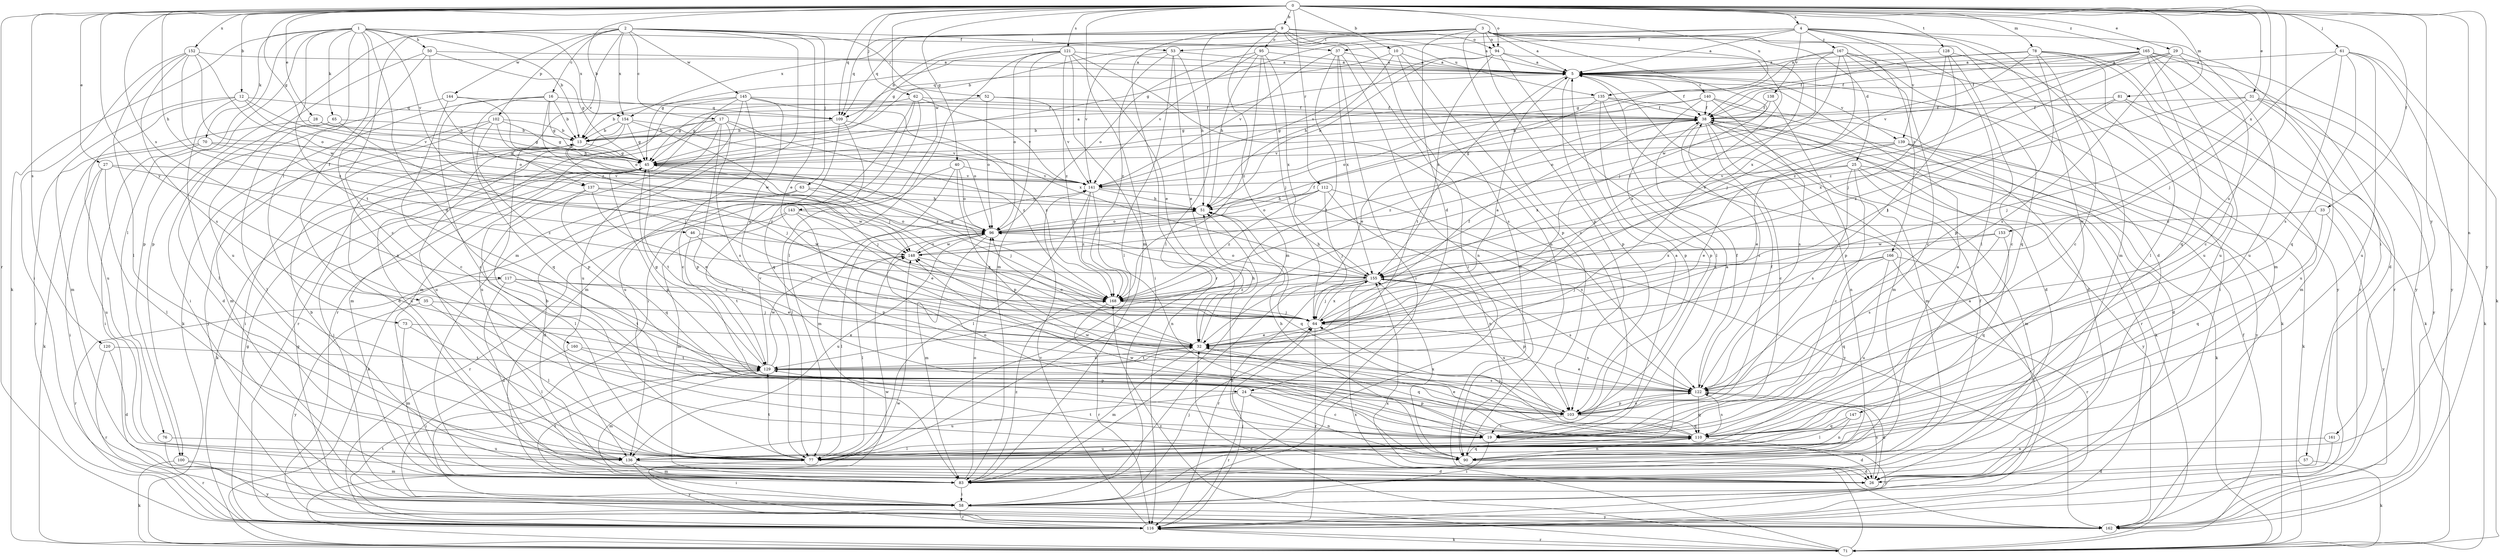 strict digraph  {
0;
1;
2;
3;
4;
5;
9;
10;
12;
13;
16;
17;
19;
24;
25;
26;
27;
28;
29;
31;
32;
33;
35;
37;
38;
40;
45;
46;
50;
51;
52;
53;
57;
58;
61;
62;
63;
64;
65;
70;
71;
73;
76;
77;
78;
81;
83;
90;
94;
95;
96;
100;
102;
103;
109;
110;
112;
116;
117;
120;
121;
122;
128;
129;
135;
136;
137;
138;
139;
140;
141;
143;
144;
145;
147;
148;
152;
153;
154;
155;
160;
161;
162;
165;
166;
167;
168;
0 -> 4  [label=a];
0 -> 9  [label=b];
0 -> 10  [label=b];
0 -> 12  [label=b];
0 -> 13  [label=b];
0 -> 27  [label=e];
0 -> 28  [label=e];
0 -> 29  [label=e];
0 -> 31  [label=e];
0 -> 33  [label=f];
0 -> 40  [label=g];
0 -> 45  [label=g];
0 -> 46  [label=h];
0 -> 61  [label=j];
0 -> 62  [label=j];
0 -> 78  [label=m];
0 -> 81  [label=m];
0 -> 83  [label=m];
0 -> 90  [label=n];
0 -> 94  [label=o];
0 -> 109  [label=q];
0 -> 112  [label=r];
0 -> 116  [label=r];
0 -> 117  [label=s];
0 -> 120  [label=s];
0 -> 121  [label=s];
0 -> 122  [label=s];
0 -> 128  [label=t];
0 -> 135  [label=u];
0 -> 143  [label=w];
0 -> 152  [label=x];
0 -> 153  [label=x];
0 -> 160  [label=y];
0 -> 161  [label=y];
0 -> 162  [label=y];
0 -> 165  [label=z];
1 -> 13  [label=b];
1 -> 24  [label=d];
1 -> 35  [label=f];
1 -> 37  [label=f];
1 -> 50  [label=h];
1 -> 65  [label=k];
1 -> 70  [label=k];
1 -> 71  [label=k];
1 -> 73  [label=l];
1 -> 76  [label=l];
1 -> 100  [label=p];
1 -> 129  [label=t];
1 -> 137  [label=v];
1 -> 154  [label=x];
2 -> 16  [label=c];
2 -> 17  [label=c];
2 -> 19  [label=c];
2 -> 32  [label=e];
2 -> 52  [label=i];
2 -> 53  [label=i];
2 -> 63  [label=j];
2 -> 83  [label=m];
2 -> 100  [label=p];
2 -> 102  [label=p];
2 -> 137  [label=v];
2 -> 144  [label=w];
2 -> 145  [label=w];
2 -> 154  [label=x];
3 -> 5  [label=a];
3 -> 13  [label=b];
3 -> 19  [label=c];
3 -> 24  [label=d];
3 -> 25  [label=d];
3 -> 26  [label=d];
3 -> 32  [label=e];
3 -> 45  [label=g];
3 -> 53  [label=i];
3 -> 64  [label=j];
3 -> 94  [label=o];
3 -> 103  [label=p];
3 -> 109  [label=q];
3 -> 154  [label=x];
3 -> 166  [label=z];
4 -> 5  [label=a];
4 -> 13  [label=b];
4 -> 37  [label=f];
4 -> 45  [label=g];
4 -> 57  [label=i];
4 -> 77  [label=l];
4 -> 83  [label=m];
4 -> 138  [label=v];
4 -> 139  [label=v];
4 -> 147  [label=w];
4 -> 167  [label=z];
5 -> 38  [label=f];
5 -> 58  [label=i];
5 -> 103  [label=p];
5 -> 129  [label=t];
5 -> 139  [label=v];
5 -> 140  [label=v];
9 -> 5  [label=a];
9 -> 58  [label=i];
9 -> 77  [label=l];
9 -> 83  [label=m];
9 -> 90  [label=n];
9 -> 94  [label=o];
9 -> 95  [label=o];
9 -> 109  [label=q];
9 -> 116  [label=r];
9 -> 135  [label=u];
10 -> 5  [label=a];
10 -> 26  [label=d];
10 -> 51  [label=h];
10 -> 103  [label=p];
10 -> 109  [label=q];
12 -> 77  [label=l];
12 -> 83  [label=m];
12 -> 96  [label=o];
12 -> 109  [label=q];
12 -> 136  [label=u];
12 -> 141  [label=v];
13 -> 45  [label=g];
13 -> 58  [label=i];
13 -> 64  [label=j];
13 -> 136  [label=u];
13 -> 168  [label=z];
16 -> 13  [label=b];
16 -> 19  [label=c];
16 -> 45  [label=g];
16 -> 71  [label=k];
16 -> 96  [label=o];
16 -> 109  [label=q];
16 -> 110  [label=q];
17 -> 13  [label=b];
17 -> 83  [label=m];
17 -> 96  [label=o];
17 -> 103  [label=p];
17 -> 116  [label=r];
17 -> 122  [label=s];
17 -> 136  [label=u];
17 -> 168  [label=z];
19 -> 5  [label=a];
19 -> 51  [label=h];
19 -> 58  [label=i];
19 -> 77  [label=l];
19 -> 96  [label=o];
19 -> 116  [label=r];
24 -> 19  [label=c];
24 -> 90  [label=n];
24 -> 103  [label=p];
24 -> 116  [label=r];
24 -> 136  [label=u];
25 -> 19  [label=c];
25 -> 32  [label=e];
25 -> 71  [label=k];
25 -> 83  [label=m];
25 -> 122  [label=s];
25 -> 141  [label=v];
25 -> 162  [label=y];
26 -> 13  [label=b];
26 -> 122  [label=s];
27 -> 58  [label=i];
27 -> 77  [label=l];
27 -> 136  [label=u];
27 -> 141  [label=v];
27 -> 168  [label=z];
28 -> 13  [label=b];
28 -> 45  [label=g];
28 -> 116  [label=r];
29 -> 5  [label=a];
29 -> 19  [label=c];
29 -> 38  [label=f];
29 -> 122  [label=s];
29 -> 136  [label=u];
29 -> 168  [label=z];
31 -> 38  [label=f];
31 -> 64  [label=j];
31 -> 71  [label=k];
31 -> 83  [label=m];
31 -> 155  [label=x];
31 -> 162  [label=y];
32 -> 5  [label=a];
32 -> 51  [label=h];
32 -> 83  [label=m];
32 -> 96  [label=o];
32 -> 110  [label=q];
32 -> 129  [label=t];
33 -> 96  [label=o];
33 -> 110  [label=q];
33 -> 162  [label=y];
35 -> 64  [label=j];
35 -> 77  [label=l];
35 -> 162  [label=y];
37 -> 5  [label=a];
37 -> 58  [label=i];
37 -> 90  [label=n];
37 -> 129  [label=t];
37 -> 141  [label=v];
37 -> 155  [label=x];
38 -> 13  [label=b];
38 -> 19  [label=c];
38 -> 71  [label=k];
38 -> 83  [label=m];
38 -> 90  [label=n];
38 -> 116  [label=r];
38 -> 122  [label=s];
38 -> 141  [label=v];
38 -> 168  [label=z];
40 -> 77  [label=l];
40 -> 83  [label=m];
40 -> 96  [label=o];
40 -> 103  [label=p];
40 -> 141  [label=v];
45 -> 5  [label=a];
45 -> 58  [label=i];
45 -> 64  [label=j];
45 -> 71  [label=k];
45 -> 103  [label=p];
45 -> 129  [label=t];
45 -> 141  [label=v];
46 -> 64  [label=j];
46 -> 129  [label=t];
46 -> 148  [label=w];
50 -> 5  [label=a];
50 -> 45  [label=g];
50 -> 90  [label=n];
50 -> 136  [label=u];
50 -> 168  [label=z];
51 -> 96  [label=o];
51 -> 110  [label=q];
52 -> 38  [label=f];
52 -> 45  [label=g];
52 -> 96  [label=o];
52 -> 141  [label=v];
53 -> 5  [label=a];
53 -> 32  [label=e];
53 -> 51  [label=h];
53 -> 77  [label=l];
53 -> 141  [label=v];
53 -> 168  [label=z];
57 -> 26  [label=d];
57 -> 71  [label=k];
58 -> 64  [label=j];
58 -> 116  [label=r];
58 -> 162  [label=y];
61 -> 5  [label=a];
61 -> 64  [label=j];
61 -> 71  [label=k];
61 -> 110  [label=q];
61 -> 122  [label=s];
61 -> 136  [label=u];
61 -> 162  [label=y];
62 -> 38  [label=f];
62 -> 45  [label=g];
62 -> 58  [label=i];
62 -> 83  [label=m];
62 -> 110  [label=q];
62 -> 141  [label=v];
63 -> 26  [label=d];
63 -> 51  [label=h];
63 -> 64  [label=j];
63 -> 71  [label=k];
64 -> 32  [label=e];
64 -> 38  [label=f];
64 -> 116  [label=r];
64 -> 122  [label=s];
64 -> 155  [label=x];
65 -> 13  [label=b];
65 -> 26  [label=d];
65 -> 64  [label=j];
65 -> 77  [label=l];
70 -> 45  [label=g];
70 -> 58  [label=i];
70 -> 71  [label=k];
70 -> 168  [label=z];
71 -> 32  [label=e];
71 -> 38  [label=f];
71 -> 51  [label=h];
71 -> 116  [label=r];
71 -> 148  [label=w];
71 -> 155  [label=x];
71 -> 168  [label=z];
73 -> 32  [label=e];
73 -> 77  [label=l];
73 -> 83  [label=m];
76 -> 116  [label=r];
76 -> 136  [label=u];
77 -> 5  [label=a];
77 -> 13  [label=b];
77 -> 58  [label=i];
77 -> 129  [label=t];
78 -> 5  [label=a];
78 -> 19  [label=c];
78 -> 38  [label=f];
78 -> 77  [label=l];
78 -> 103  [label=p];
78 -> 116  [label=r];
78 -> 136  [label=u];
78 -> 155  [label=x];
81 -> 38  [label=f];
81 -> 64  [label=j];
81 -> 71  [label=k];
81 -> 136  [label=u];
81 -> 168  [label=z];
83 -> 38  [label=f];
83 -> 58  [label=i];
83 -> 96  [label=o];
83 -> 129  [label=t];
83 -> 168  [label=z];
90 -> 5  [label=a];
90 -> 26  [label=d];
90 -> 110  [label=q];
90 -> 129  [label=t];
90 -> 148  [label=w];
90 -> 155  [label=x];
94 -> 5  [label=a];
94 -> 32  [label=e];
94 -> 51  [label=h];
94 -> 77  [label=l];
94 -> 141  [label=v];
94 -> 155  [label=x];
95 -> 5  [label=a];
95 -> 51  [label=h];
95 -> 64  [label=j];
95 -> 96  [label=o];
95 -> 141  [label=v];
95 -> 155  [label=x];
95 -> 168  [label=z];
96 -> 51  [label=h];
96 -> 77  [label=l];
96 -> 83  [label=m];
96 -> 136  [label=u];
96 -> 148  [label=w];
100 -> 71  [label=k];
100 -> 83  [label=m];
100 -> 162  [label=y];
102 -> 13  [label=b];
102 -> 45  [label=g];
102 -> 83  [label=m];
102 -> 103  [label=p];
102 -> 148  [label=w];
102 -> 162  [label=y];
103 -> 19  [label=c];
103 -> 38  [label=f];
103 -> 110  [label=q];
103 -> 122  [label=s];
103 -> 148  [label=w];
109 -> 13  [label=b];
109 -> 77  [label=l];
109 -> 136  [label=u];
109 -> 168  [label=z];
110 -> 26  [label=d];
110 -> 32  [label=e];
110 -> 64  [label=j];
110 -> 90  [label=n];
110 -> 122  [label=s];
110 -> 136  [label=u];
110 -> 155  [label=x];
112 -> 51  [label=h];
112 -> 64  [label=j];
112 -> 90  [label=n];
112 -> 96  [label=o];
112 -> 162  [label=y];
112 -> 168  [label=z];
116 -> 5  [label=a];
116 -> 45  [label=g];
116 -> 64  [label=j];
116 -> 71  [label=k];
116 -> 129  [label=t];
116 -> 141  [label=v];
116 -> 148  [label=w];
117 -> 26  [label=d];
117 -> 32  [label=e];
117 -> 116  [label=r];
117 -> 129  [label=t];
117 -> 168  [label=z];
120 -> 26  [label=d];
120 -> 116  [label=r];
120 -> 129  [label=t];
121 -> 5  [label=a];
121 -> 32  [label=e];
121 -> 45  [label=g];
121 -> 58  [label=i];
121 -> 77  [label=l];
121 -> 83  [label=m];
121 -> 96  [label=o];
121 -> 122  [label=s];
121 -> 168  [label=z];
122 -> 26  [label=d];
122 -> 32  [label=e];
122 -> 38  [label=f];
122 -> 103  [label=p];
122 -> 110  [label=q];
128 -> 5  [label=a];
128 -> 19  [label=c];
128 -> 64  [label=j];
128 -> 129  [label=t];
128 -> 162  [label=y];
129 -> 32  [label=e];
129 -> 45  [label=g];
129 -> 83  [label=m];
129 -> 122  [label=s];
129 -> 141  [label=v];
129 -> 148  [label=w];
135 -> 26  [label=d];
135 -> 32  [label=e];
135 -> 38  [label=f];
135 -> 45  [label=g];
135 -> 83  [label=m];
135 -> 103  [label=p];
136 -> 26  [label=d];
136 -> 83  [label=m];
136 -> 162  [label=y];
137 -> 32  [label=e];
137 -> 51  [label=h];
137 -> 77  [label=l];
137 -> 110  [label=q];
137 -> 148  [label=w];
138 -> 38  [label=f];
138 -> 96  [label=o];
138 -> 103  [label=p];
139 -> 26  [label=d];
139 -> 32  [label=e];
139 -> 45  [label=g];
139 -> 71  [label=k];
139 -> 155  [label=x];
139 -> 162  [label=y];
140 -> 26  [label=d];
140 -> 38  [label=f];
140 -> 45  [label=g];
140 -> 71  [label=k];
140 -> 96  [label=o];
140 -> 103  [label=p];
140 -> 122  [label=s];
141 -> 51  [label=h];
141 -> 77  [label=l];
141 -> 90  [label=n];
141 -> 122  [label=s];
141 -> 168  [label=z];
143 -> 32  [label=e];
143 -> 83  [label=m];
143 -> 96  [label=o];
143 -> 103  [label=p];
143 -> 116  [label=r];
144 -> 19  [label=c];
144 -> 38  [label=f];
144 -> 51  [label=h];
144 -> 58  [label=i];
145 -> 13  [label=b];
145 -> 19  [label=c];
145 -> 32  [label=e];
145 -> 38  [label=f];
145 -> 83  [label=m];
145 -> 116  [label=r];
145 -> 136  [label=u];
145 -> 155  [label=x];
147 -> 77  [label=l];
147 -> 90  [label=n];
147 -> 110  [label=q];
148 -> 38  [label=f];
148 -> 77  [label=l];
148 -> 96  [label=o];
148 -> 155  [label=x];
152 -> 5  [label=a];
152 -> 58  [label=i];
152 -> 77  [label=l];
152 -> 96  [label=o];
152 -> 122  [label=s];
152 -> 148  [label=w];
152 -> 168  [label=z];
153 -> 110  [label=q];
153 -> 122  [label=s];
153 -> 148  [label=w];
153 -> 155  [label=x];
154 -> 13  [label=b];
154 -> 26  [label=d];
154 -> 45  [label=g];
154 -> 64  [label=j];
154 -> 136  [label=u];
154 -> 141  [label=v];
155 -> 45  [label=g];
155 -> 51  [label=h];
155 -> 64  [label=j];
155 -> 83  [label=m];
155 -> 96  [label=o];
155 -> 103  [label=p];
155 -> 116  [label=r];
155 -> 122  [label=s];
155 -> 168  [label=z];
160 -> 58  [label=i];
160 -> 103  [label=p];
160 -> 129  [label=t];
161 -> 58  [label=i];
161 -> 90  [label=n];
162 -> 45  [label=g];
162 -> 155  [label=x];
165 -> 5  [label=a];
165 -> 26  [label=d];
165 -> 38  [label=f];
165 -> 45  [label=g];
165 -> 110  [label=q];
165 -> 116  [label=r];
165 -> 136  [label=u];
165 -> 141  [label=v];
165 -> 162  [label=y];
165 -> 168  [label=z];
166 -> 58  [label=i];
166 -> 64  [label=j];
166 -> 110  [label=q];
166 -> 116  [label=r];
166 -> 136  [label=u];
166 -> 155  [label=x];
167 -> 5  [label=a];
167 -> 19  [label=c];
167 -> 51  [label=h];
167 -> 64  [label=j];
167 -> 83  [label=m];
167 -> 110  [label=q];
167 -> 148  [label=w];
167 -> 168  [label=z];
168 -> 64  [label=j];
168 -> 116  [label=r];
}
